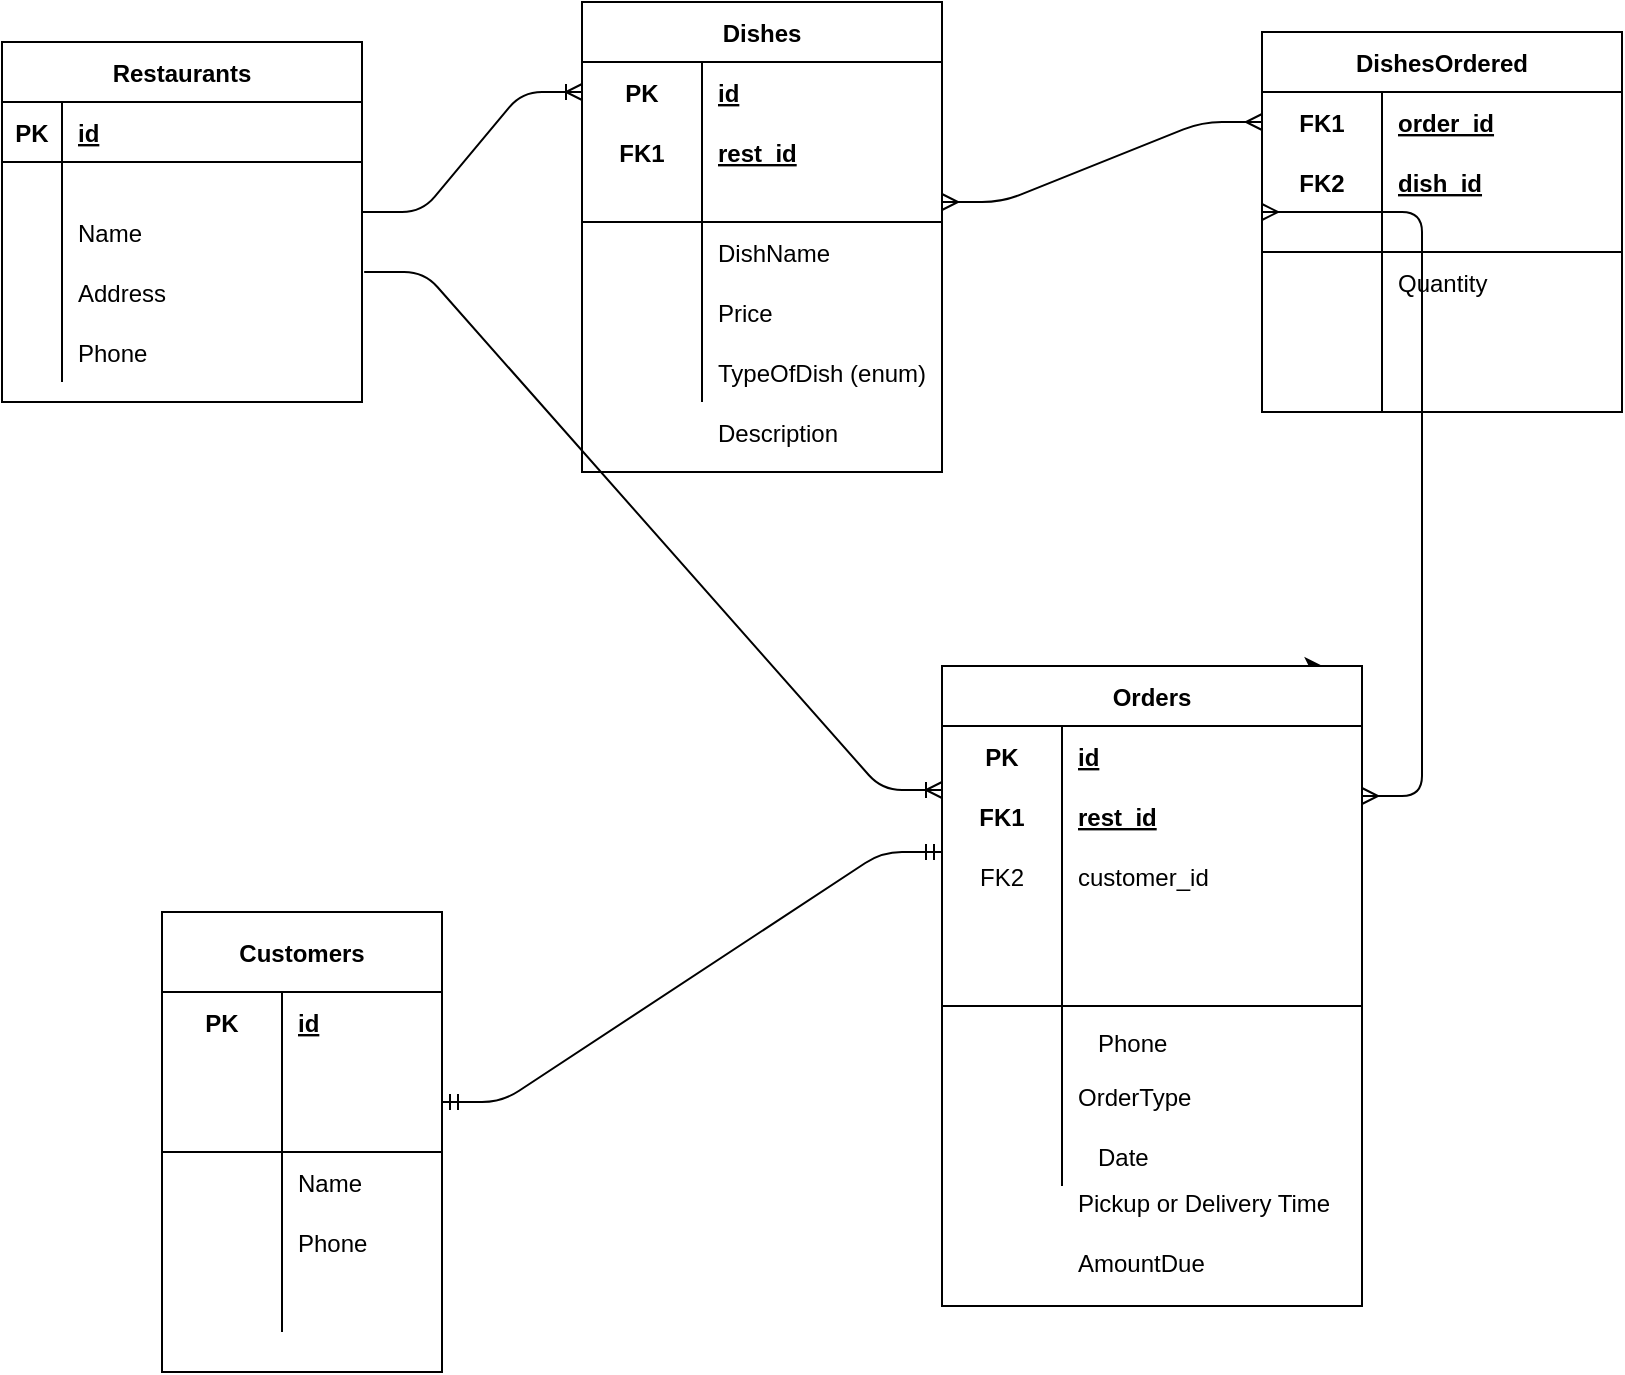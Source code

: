 <mxfile version="13.5.1" type="device"><diagram id="R2lEEEUBdFMjLlhIrx00" name="Page-1"><mxGraphModel dx="1086" dy="806" grid="1" gridSize="10" guides="1" tooltips="1" connect="1" arrows="1" fold="1" page="1" pageScale="1" pageWidth="850" pageHeight="1100" math="0" shadow="0" extFonts="Permanent Marker^https://fonts.googleapis.com/css?family=Permanent+Marker"><root><mxCell id="0"/><mxCell id="1" parent="0"/><mxCell id="XiDTjLWEghHG4sm2ZZWU-35" value="" style="edgeStyle=entityRelationEdgeStyle;fontSize=12;html=1;endArrow=ERoneToMany;entryX=0;entryY=0.5;entryDx=0;entryDy=0;" parent="1" target="XiDTjLWEghHG4sm2ZZWU-17" edge="1"><mxGeometry width="100" height="100" relative="1" as="geometry"><mxPoint x="200" y="150" as="sourcePoint"/><mxPoint x="290" y="60" as="targetPoint"/></mxGeometry></mxCell><mxCell id="XiDTjLWEghHG4sm2ZZWU-55" value="DishesOrdered" style="shape=table;startSize=30;container=1;collapsible=1;childLayout=tableLayout;fixedRows=1;rowLines=0;fontStyle=1;align=center;resizeLast=1;" parent="1" vertex="1"><mxGeometry x="650" y="60" width="180" height="190" as="geometry"/></mxCell><mxCell id="XiDTjLWEghHG4sm2ZZWU-56" value="" style="shape=partialRectangle;collapsible=0;dropTarget=0;pointerEvents=0;fillColor=none;top=0;left=0;bottom=0;right=0;points=[[0,0.5],[1,0.5]];portConstraint=eastwest;" parent="XiDTjLWEghHG4sm2ZZWU-55" vertex="1"><mxGeometry y="30" width="180" height="30" as="geometry"/></mxCell><mxCell id="XiDTjLWEghHG4sm2ZZWU-57" value="FK1" style="shape=partialRectangle;connectable=0;fillColor=none;top=0;left=0;bottom=0;right=0;fontStyle=1;overflow=hidden;" parent="XiDTjLWEghHG4sm2ZZWU-56" vertex="1"><mxGeometry width="60" height="30" as="geometry"/></mxCell><mxCell id="XiDTjLWEghHG4sm2ZZWU-58" value="order_id" style="shape=partialRectangle;connectable=0;fillColor=none;top=0;left=0;bottom=0;right=0;align=left;spacingLeft=6;fontStyle=5;overflow=hidden;" parent="XiDTjLWEghHG4sm2ZZWU-56" vertex="1"><mxGeometry x="60" width="120" height="30" as="geometry"/></mxCell><mxCell id="XiDTjLWEghHG4sm2ZZWU-59" value="" style="shape=partialRectangle;collapsible=0;dropTarget=0;pointerEvents=0;fillColor=none;top=0;left=0;bottom=0;right=0;points=[[0,0.5],[1,0.5]];portConstraint=eastwest;" parent="XiDTjLWEghHG4sm2ZZWU-55" vertex="1"><mxGeometry y="60" width="180" height="30" as="geometry"/></mxCell><mxCell id="XiDTjLWEghHG4sm2ZZWU-60" value="FK2" style="shape=partialRectangle;connectable=0;fillColor=none;top=0;left=0;bottom=0;right=0;fontStyle=1;overflow=hidden;" parent="XiDTjLWEghHG4sm2ZZWU-59" vertex="1"><mxGeometry width="60" height="30" as="geometry"/></mxCell><mxCell id="XiDTjLWEghHG4sm2ZZWU-61" value="dish_id" style="shape=partialRectangle;connectable=0;fillColor=none;top=0;left=0;bottom=0;right=0;align=left;spacingLeft=6;fontStyle=5;overflow=hidden;" parent="XiDTjLWEghHG4sm2ZZWU-59" vertex="1"><mxGeometry x="60" width="120" height="30" as="geometry"/></mxCell><mxCell id="XiDTjLWEghHG4sm2ZZWU-62" value="" style="shape=partialRectangle;collapsible=0;dropTarget=0;pointerEvents=0;fillColor=none;top=0;left=0;bottom=1;right=0;points=[[0,0.5],[1,0.5]];portConstraint=eastwest;" parent="XiDTjLWEghHG4sm2ZZWU-55" vertex="1"><mxGeometry y="90" width="180" height="20" as="geometry"/></mxCell><mxCell id="XiDTjLWEghHG4sm2ZZWU-63" value="" style="shape=partialRectangle;connectable=0;fillColor=none;top=0;left=0;bottom=0;right=0;fontStyle=1;overflow=hidden;" parent="XiDTjLWEghHG4sm2ZZWU-62" vertex="1"><mxGeometry width="60" height="20" as="geometry"/></mxCell><mxCell id="XiDTjLWEghHG4sm2ZZWU-64" value="" style="shape=partialRectangle;connectable=0;fillColor=none;top=0;left=0;bottom=0;right=0;align=left;spacingLeft=6;fontStyle=5;overflow=hidden;" parent="XiDTjLWEghHG4sm2ZZWU-62" vertex="1"><mxGeometry x="60" width="120" height="20" as="geometry"/></mxCell><mxCell id="XiDTjLWEghHG4sm2ZZWU-65" value="" style="shape=partialRectangle;collapsible=0;dropTarget=0;pointerEvents=0;fillColor=none;top=0;left=0;bottom=0;right=0;points=[[0,0.5],[1,0.5]];portConstraint=eastwest;" parent="XiDTjLWEghHG4sm2ZZWU-55" vertex="1"><mxGeometry y="110" width="180" height="30" as="geometry"/></mxCell><mxCell id="XiDTjLWEghHG4sm2ZZWU-66" value="" style="shape=partialRectangle;connectable=0;fillColor=none;top=0;left=0;bottom=0;right=0;editable=1;overflow=hidden;" parent="XiDTjLWEghHG4sm2ZZWU-65" vertex="1"><mxGeometry width="60" height="30" as="geometry"/></mxCell><mxCell id="XiDTjLWEghHG4sm2ZZWU-67" value="Quantity" style="shape=partialRectangle;connectable=0;fillColor=none;top=0;left=0;bottom=0;right=0;align=left;spacingLeft=6;overflow=hidden;" parent="XiDTjLWEghHG4sm2ZZWU-65" vertex="1"><mxGeometry x="60" width="120" height="30" as="geometry"/></mxCell><mxCell id="XiDTjLWEghHG4sm2ZZWU-68" value="" style="shape=partialRectangle;collapsible=0;dropTarget=0;pointerEvents=0;fillColor=none;top=0;left=0;bottom=0;right=0;points=[[0,0.5],[1,0.5]];portConstraint=eastwest;" parent="XiDTjLWEghHG4sm2ZZWU-55" vertex="1"><mxGeometry y="140" width="180" height="30" as="geometry"/></mxCell><mxCell id="XiDTjLWEghHG4sm2ZZWU-69" value="" style="shape=partialRectangle;connectable=0;fillColor=none;top=0;left=0;bottom=0;right=0;editable=1;overflow=hidden;" parent="XiDTjLWEghHG4sm2ZZWU-68" vertex="1"><mxGeometry width="60" height="30" as="geometry"/></mxCell><mxCell id="XiDTjLWEghHG4sm2ZZWU-70" value="" style="shape=partialRectangle;connectable=0;fillColor=none;top=0;left=0;bottom=0;right=0;align=left;spacingLeft=6;overflow=hidden;" parent="XiDTjLWEghHG4sm2ZZWU-68" vertex="1"><mxGeometry x="60" width="120" height="30" as="geometry"/></mxCell><mxCell id="XiDTjLWEghHG4sm2ZZWU-71" value="" style="shape=partialRectangle;collapsible=0;dropTarget=0;pointerEvents=0;fillColor=none;top=0;left=0;bottom=0;right=0;points=[[0,0.5],[1,0.5]];portConstraint=eastwest;" parent="XiDTjLWEghHG4sm2ZZWU-55" vertex="1"><mxGeometry y="170" width="180" height="20" as="geometry"/></mxCell><mxCell id="XiDTjLWEghHG4sm2ZZWU-72" value="" style="shape=partialRectangle;connectable=0;fillColor=none;top=0;left=0;bottom=0;right=0;editable=1;overflow=hidden;" parent="XiDTjLWEghHG4sm2ZZWU-71" vertex="1"><mxGeometry width="60" height="20" as="geometry"/></mxCell><mxCell id="XiDTjLWEghHG4sm2ZZWU-73" value="" style="shape=partialRectangle;connectable=0;fillColor=none;top=0;left=0;bottom=0;right=0;align=left;spacingLeft=6;overflow=hidden;" parent="XiDTjLWEghHG4sm2ZZWU-71" vertex="1"><mxGeometry x="60" width="120" height="20" as="geometry"/></mxCell><mxCell id="XiDTjLWEghHG4sm2ZZWU-74" value="" style="edgeStyle=entityRelationEdgeStyle;fontSize=12;html=1;endArrow=ERmany;startArrow=ERmany;entryX=0;entryY=0.5;entryDx=0;entryDy=0;exitX=1;exitY=0.5;exitDx=0;exitDy=0;" parent="1" source="XiDTjLWEghHG4sm2ZZWU-23" target="XiDTjLWEghHG4sm2ZZWU-56" edge="1"><mxGeometry width="100" height="100" relative="1" as="geometry"><mxPoint x="480" y="175" as="sourcePoint"/><mxPoint x="580" y="75" as="targetPoint"/></mxGeometry></mxCell><mxCell id="g_AzupTpKO5v2qW7AOqK-40" value="Restaurants" style="shape=table;startSize=30;container=1;collapsible=1;childLayout=tableLayout;fixedRows=1;rowLines=0;fontStyle=1;align=center;resizeLast=1;" parent="1" vertex="1"><mxGeometry x="20" y="65" width="180" height="180" as="geometry"/></mxCell><mxCell id="g_AzupTpKO5v2qW7AOqK-41" value="" style="shape=partialRectangle;collapsible=0;dropTarget=0;pointerEvents=0;fillColor=none;top=0;left=0;bottom=1;right=0;points=[[0,0.5],[1,0.5]];portConstraint=eastwest;" parent="g_AzupTpKO5v2qW7AOqK-40" vertex="1"><mxGeometry y="30" width="180" height="30" as="geometry"/></mxCell><mxCell id="g_AzupTpKO5v2qW7AOqK-42" value="PK" style="shape=partialRectangle;connectable=0;fillColor=none;top=0;left=0;bottom=0;right=0;fontStyle=1;overflow=hidden;" parent="g_AzupTpKO5v2qW7AOqK-41" vertex="1"><mxGeometry width="30" height="30" as="geometry"/></mxCell><mxCell id="g_AzupTpKO5v2qW7AOqK-43" value="id" style="shape=partialRectangle;connectable=0;fillColor=none;top=0;left=0;bottom=0;right=0;align=left;spacingLeft=6;fontStyle=5;overflow=hidden;" parent="g_AzupTpKO5v2qW7AOqK-41" vertex="1"><mxGeometry x="30" width="150" height="30" as="geometry"/></mxCell><mxCell id="g_AzupTpKO5v2qW7AOqK-44" value="" style="shape=partialRectangle;collapsible=0;dropTarget=0;pointerEvents=0;fillColor=none;top=0;left=0;bottom=0;right=0;points=[[0,0.5],[1,0.5]];portConstraint=eastwest;" parent="g_AzupTpKO5v2qW7AOqK-40" vertex="1"><mxGeometry y="60" width="180" height="20" as="geometry"/></mxCell><mxCell id="g_AzupTpKO5v2qW7AOqK-45" value="" style="shape=partialRectangle;connectable=0;fillColor=none;top=0;left=0;bottom=0;right=0;editable=1;overflow=hidden;" parent="g_AzupTpKO5v2qW7AOqK-44" vertex="1"><mxGeometry width="30" height="20" as="geometry"/></mxCell><mxCell id="g_AzupTpKO5v2qW7AOqK-46" value="" style="shape=partialRectangle;connectable=0;fillColor=none;top=0;left=0;bottom=0;right=0;align=left;spacingLeft=6;overflow=hidden;" parent="g_AzupTpKO5v2qW7AOqK-44" vertex="1"><mxGeometry x="30" width="150" height="20" as="geometry"/></mxCell><mxCell id="g_AzupTpKO5v2qW7AOqK-47" value="" style="shape=partialRectangle;collapsible=0;dropTarget=0;pointerEvents=0;fillColor=none;top=0;left=0;bottom=0;right=0;points=[[0,0.5],[1,0.5]];portConstraint=eastwest;" parent="g_AzupTpKO5v2qW7AOqK-40" vertex="1"><mxGeometry y="80" width="180" height="30" as="geometry"/></mxCell><mxCell id="g_AzupTpKO5v2qW7AOqK-48" value="" style="shape=partialRectangle;connectable=0;fillColor=none;top=0;left=0;bottom=0;right=0;editable=1;overflow=hidden;" parent="g_AzupTpKO5v2qW7AOqK-47" vertex="1"><mxGeometry width="30" height="30" as="geometry"/></mxCell><mxCell id="g_AzupTpKO5v2qW7AOqK-49" value="Name" style="shape=partialRectangle;connectable=0;fillColor=none;top=0;left=0;bottom=0;right=0;align=left;spacingLeft=6;overflow=hidden;" parent="g_AzupTpKO5v2qW7AOqK-47" vertex="1"><mxGeometry x="30" width="150" height="30" as="geometry"/></mxCell><mxCell id="g_AzupTpKO5v2qW7AOqK-50" value="" style="shape=partialRectangle;collapsible=0;dropTarget=0;pointerEvents=0;fillColor=none;top=0;left=0;bottom=0;right=0;points=[[0,0.5],[1,0.5]];portConstraint=eastwest;" parent="g_AzupTpKO5v2qW7AOqK-40" vertex="1"><mxGeometry y="110" width="180" height="30" as="geometry"/></mxCell><mxCell id="g_AzupTpKO5v2qW7AOqK-51" value="" style="shape=partialRectangle;connectable=0;fillColor=none;top=0;left=0;bottom=0;right=0;editable=1;overflow=hidden;" parent="g_AzupTpKO5v2qW7AOqK-50" vertex="1"><mxGeometry width="30" height="30" as="geometry"/></mxCell><mxCell id="g_AzupTpKO5v2qW7AOqK-52" value="Address" style="shape=partialRectangle;connectable=0;fillColor=none;top=0;left=0;bottom=0;right=0;align=left;spacingLeft=6;overflow=hidden;" parent="g_AzupTpKO5v2qW7AOqK-50" vertex="1"><mxGeometry x="30" width="150" height="30" as="geometry"/></mxCell><mxCell id="oHpTRgaogN3cYO9ELbpn-1" value="" style="shape=partialRectangle;collapsible=0;dropTarget=0;pointerEvents=0;fillColor=none;top=0;left=0;bottom=0;right=0;points=[[0,0.5],[1,0.5]];portConstraint=eastwest;" parent="g_AzupTpKO5v2qW7AOqK-40" vertex="1"><mxGeometry y="140" width="180" height="30" as="geometry"/></mxCell><mxCell id="oHpTRgaogN3cYO9ELbpn-2" value="" style="shape=partialRectangle;connectable=0;fillColor=none;top=0;left=0;bottom=0;right=0;editable=1;overflow=hidden;" parent="oHpTRgaogN3cYO9ELbpn-1" vertex="1"><mxGeometry width="30" height="30" as="geometry"/></mxCell><mxCell id="oHpTRgaogN3cYO9ELbpn-3" value="Phone" style="shape=partialRectangle;connectable=0;fillColor=none;top=0;left=0;bottom=0;right=0;align=left;spacingLeft=6;overflow=hidden;" parent="oHpTRgaogN3cYO9ELbpn-1" vertex="1"><mxGeometry x="30" width="150" height="30" as="geometry"/></mxCell><mxCell id="d7uBSlIGRPRb4aNxTW4C-24" value="Phone" style="shape=partialRectangle;connectable=0;fillColor=none;top=0;left=0;bottom=0;right=0;align=left;spacingLeft=6;overflow=hidden;" parent="1" vertex="1"><mxGeometry x="560" y="550" width="153" height="30" as="geometry"/></mxCell><mxCell id="KauIt-XbHoLI1RND3aci-2" style="edgeStyle=orthogonalEdgeStyle;rounded=0;orthogonalLoop=1;jettySize=auto;html=1;exitX=0.75;exitY=0;exitDx=0;exitDy=0;entryX=0.906;entryY=-0.003;entryDx=0;entryDy=0;entryPerimeter=0;" parent="1" source="XiDTjLWEghHG4sm2ZZWU-97" target="XiDTjLWEghHG4sm2ZZWU-97" edge="1"><mxGeometry relative="1" as="geometry"/></mxCell><mxCell id="KauIt-XbHoLI1RND3aci-4" value="" style="edgeStyle=entityRelationEdgeStyle;fontSize=12;html=1;endArrow=ERmany;startArrow=ERmany;entryX=0;entryY=0;entryDx=0;entryDy=0;entryPerimeter=0;" parent="1" target="XiDTjLWEghHG4sm2ZZWU-62" edge="1"><mxGeometry width="100" height="100" relative="1" as="geometry"><mxPoint x="700" y="442" as="sourcePoint"/><mxPoint x="763" y="250" as="targetPoint"/></mxGeometry></mxCell><mxCell id="XiDTjLWEghHG4sm2ZZWU-16" value="Dishes" style="shape=table;startSize=30;container=1;collapsible=1;childLayout=tableLayout;fixedRows=1;rowLines=0;fontStyle=1;align=center;resizeLast=1;" parent="1" vertex="1"><mxGeometry x="310" y="45" width="180" height="235" as="geometry"/></mxCell><mxCell id="XiDTjLWEghHG4sm2ZZWU-17" value="" style="shape=partialRectangle;collapsible=0;dropTarget=0;pointerEvents=0;fillColor=none;top=0;left=0;bottom=0;right=0;points=[[0,0.5],[1,0.5]];portConstraint=eastwest;" parent="XiDTjLWEghHG4sm2ZZWU-16" vertex="1"><mxGeometry y="30" width="180" height="30" as="geometry"/></mxCell><mxCell id="XiDTjLWEghHG4sm2ZZWU-18" value="PK" style="shape=partialRectangle;connectable=0;fillColor=none;top=0;left=0;bottom=0;right=0;fontStyle=1;overflow=hidden;" parent="XiDTjLWEghHG4sm2ZZWU-17" vertex="1"><mxGeometry width="60" height="30" as="geometry"/></mxCell><mxCell id="XiDTjLWEghHG4sm2ZZWU-19" value="id" style="shape=partialRectangle;connectable=0;fillColor=none;top=0;left=0;bottom=0;right=0;align=left;spacingLeft=6;fontStyle=5;overflow=hidden;" parent="XiDTjLWEghHG4sm2ZZWU-17" vertex="1"><mxGeometry x="60" width="120" height="30" as="geometry"/></mxCell><mxCell id="XiDTjLWEghHG4sm2ZZWU-20" value="" style="shape=partialRectangle;collapsible=0;dropTarget=0;pointerEvents=0;fillColor=none;top=0;left=0;bottom=0;right=0;points=[[0,0.5],[1,0.5]];portConstraint=eastwest;" parent="XiDTjLWEghHG4sm2ZZWU-16" vertex="1"><mxGeometry y="60" width="180" height="30" as="geometry"/></mxCell><mxCell id="XiDTjLWEghHG4sm2ZZWU-21" value="FK1" style="shape=partialRectangle;connectable=0;fillColor=none;top=0;left=0;bottom=0;right=0;fontStyle=1;overflow=hidden;" parent="XiDTjLWEghHG4sm2ZZWU-20" vertex="1"><mxGeometry width="60" height="30" as="geometry"/></mxCell><mxCell id="XiDTjLWEghHG4sm2ZZWU-22" value="rest_id" style="shape=partialRectangle;connectable=0;fillColor=none;top=0;left=0;bottom=0;right=0;align=left;spacingLeft=6;fontStyle=5;overflow=hidden;" parent="XiDTjLWEghHG4sm2ZZWU-20" vertex="1"><mxGeometry x="60" width="120" height="30" as="geometry"/></mxCell><mxCell id="XiDTjLWEghHG4sm2ZZWU-23" value="" style="shape=partialRectangle;collapsible=0;dropTarget=0;pointerEvents=0;fillColor=none;top=0;left=0;bottom=1;right=0;points=[[0,0.5],[1,0.5]];portConstraint=eastwest;" parent="XiDTjLWEghHG4sm2ZZWU-16" vertex="1"><mxGeometry y="90" width="180" height="20" as="geometry"/></mxCell><mxCell id="XiDTjLWEghHG4sm2ZZWU-24" value="" style="shape=partialRectangle;connectable=0;fillColor=none;top=0;left=0;bottom=0;right=0;fontStyle=1;overflow=hidden;" parent="XiDTjLWEghHG4sm2ZZWU-23" vertex="1"><mxGeometry width="60" height="20" as="geometry"/></mxCell><mxCell id="XiDTjLWEghHG4sm2ZZWU-25" value="" style="shape=partialRectangle;connectable=0;fillColor=none;top=0;left=0;bottom=0;right=0;align=left;spacingLeft=6;fontStyle=5;overflow=hidden;" parent="XiDTjLWEghHG4sm2ZZWU-23" vertex="1"><mxGeometry x="60" width="120" height="20" as="geometry"/></mxCell><mxCell id="XiDTjLWEghHG4sm2ZZWU-26" value="" style="shape=partialRectangle;collapsible=0;dropTarget=0;pointerEvents=0;fillColor=none;top=0;left=0;bottom=0;right=0;points=[[0,0.5],[1,0.5]];portConstraint=eastwest;" parent="XiDTjLWEghHG4sm2ZZWU-16" vertex="1"><mxGeometry y="110" width="180" height="30" as="geometry"/></mxCell><mxCell id="XiDTjLWEghHG4sm2ZZWU-27" value="" style="shape=partialRectangle;connectable=0;fillColor=none;top=0;left=0;bottom=0;right=0;editable=1;overflow=hidden;" parent="XiDTjLWEghHG4sm2ZZWU-26" vertex="1"><mxGeometry width="60" height="30" as="geometry"/></mxCell><mxCell id="XiDTjLWEghHG4sm2ZZWU-28" value="DishName" style="shape=partialRectangle;connectable=0;fillColor=none;top=0;left=0;bottom=0;right=0;align=left;spacingLeft=6;overflow=hidden;" parent="XiDTjLWEghHG4sm2ZZWU-26" vertex="1"><mxGeometry x="60" width="120" height="30" as="geometry"/></mxCell><mxCell id="XiDTjLWEghHG4sm2ZZWU-29" value="" style="shape=partialRectangle;collapsible=0;dropTarget=0;pointerEvents=0;fillColor=none;top=0;left=0;bottom=0;right=0;points=[[0,0.5],[1,0.5]];portConstraint=eastwest;" parent="XiDTjLWEghHG4sm2ZZWU-16" vertex="1"><mxGeometry y="140" width="180" height="30" as="geometry"/></mxCell><mxCell id="XiDTjLWEghHG4sm2ZZWU-30" value="" style="shape=partialRectangle;connectable=0;fillColor=none;top=0;left=0;bottom=0;right=0;editable=1;overflow=hidden;" parent="XiDTjLWEghHG4sm2ZZWU-29" vertex="1"><mxGeometry width="60" height="30" as="geometry"/></mxCell><mxCell id="XiDTjLWEghHG4sm2ZZWU-31" value="Price" style="shape=partialRectangle;connectable=0;fillColor=none;top=0;left=0;bottom=0;right=0;align=left;spacingLeft=6;overflow=hidden;" parent="XiDTjLWEghHG4sm2ZZWU-29" vertex="1"><mxGeometry x="60" width="120" height="30" as="geometry"/></mxCell><mxCell id="XiDTjLWEghHG4sm2ZZWU-32" value="" style="shape=partialRectangle;collapsible=0;dropTarget=0;pointerEvents=0;fillColor=none;top=0;left=0;bottom=0;right=0;points=[[0,0.5],[1,0.5]];portConstraint=eastwest;" parent="XiDTjLWEghHG4sm2ZZWU-16" vertex="1"><mxGeometry y="170" width="180" height="30" as="geometry"/></mxCell><mxCell id="XiDTjLWEghHG4sm2ZZWU-33" value="" style="shape=partialRectangle;connectable=0;fillColor=none;top=0;left=0;bottom=0;right=0;editable=1;overflow=hidden;" parent="XiDTjLWEghHG4sm2ZZWU-32" vertex="1"><mxGeometry width="60" height="30" as="geometry"/></mxCell><mxCell id="XiDTjLWEghHG4sm2ZZWU-34" value="TypeOfDish (enum)" style="shape=partialRectangle;connectable=0;fillColor=none;top=0;left=0;bottom=0;right=0;align=left;spacingLeft=6;overflow=hidden;" parent="XiDTjLWEghHG4sm2ZZWU-32" vertex="1"><mxGeometry x="60" width="120" height="30" as="geometry"/></mxCell><mxCell id="XiDTjLWEghHG4sm2ZZWU-97" value="Orders" style="shape=table;startSize=30;container=1;collapsible=1;childLayout=tableLayout;fixedRows=1;rowLines=0;fontStyle=1;align=center;resizeLast=1;" parent="1" vertex="1"><mxGeometry x="490" y="377" width="210" height="320" as="geometry"/></mxCell><mxCell id="XiDTjLWEghHG4sm2ZZWU-98" value="" style="shape=partialRectangle;collapsible=0;dropTarget=0;pointerEvents=0;fillColor=none;top=0;left=0;bottom=0;right=0;points=[[0,0.5],[1,0.5]];portConstraint=eastwest;" parent="XiDTjLWEghHG4sm2ZZWU-97" vertex="1"><mxGeometry y="30" width="210" height="30" as="geometry"/></mxCell><mxCell id="XiDTjLWEghHG4sm2ZZWU-99" value="PK" style="shape=partialRectangle;connectable=0;fillColor=none;top=0;left=0;bottom=0;right=0;fontStyle=1;overflow=hidden;" parent="XiDTjLWEghHG4sm2ZZWU-98" vertex="1"><mxGeometry width="60" height="30" as="geometry"/></mxCell><mxCell id="XiDTjLWEghHG4sm2ZZWU-100" value="id" style="shape=partialRectangle;connectable=0;fillColor=none;top=0;left=0;bottom=0;right=0;align=left;spacingLeft=6;fontStyle=5;overflow=hidden;" parent="XiDTjLWEghHG4sm2ZZWU-98" vertex="1"><mxGeometry x="60" width="150" height="30" as="geometry"/></mxCell><mxCell id="XiDTjLWEghHG4sm2ZZWU-101" value="" style="shape=partialRectangle;collapsible=0;dropTarget=0;pointerEvents=0;fillColor=none;top=0;left=0;bottom=0;right=0;points=[[0,0.5],[1,0.5]];portConstraint=eastwest;" parent="XiDTjLWEghHG4sm2ZZWU-97" vertex="1"><mxGeometry y="60" width="210" height="30" as="geometry"/></mxCell><mxCell id="XiDTjLWEghHG4sm2ZZWU-102" value="FK1" style="shape=partialRectangle;connectable=0;fillColor=none;top=0;left=0;bottom=0;right=0;fontStyle=1;overflow=hidden;" parent="XiDTjLWEghHG4sm2ZZWU-101" vertex="1"><mxGeometry width="60" height="30" as="geometry"/></mxCell><mxCell id="XiDTjLWEghHG4sm2ZZWU-103" value="rest_id" style="shape=partialRectangle;connectable=0;fillColor=none;top=0;left=0;bottom=0;right=0;align=left;spacingLeft=6;fontStyle=5;overflow=hidden;" parent="XiDTjLWEghHG4sm2ZZWU-101" vertex="1"><mxGeometry x="60" width="150" height="30" as="geometry"/></mxCell><mxCell id="5_RpYDx50QSoWoutkTPa-13" value="" style="shape=partialRectangle;collapsible=0;dropTarget=0;pointerEvents=0;fillColor=none;top=0;left=0;bottom=0;right=0;points=[[0,0.5],[1,0.5]];portConstraint=eastwest;" parent="XiDTjLWEghHG4sm2ZZWU-97" vertex="1"><mxGeometry y="90" width="210" height="30" as="geometry"/></mxCell><mxCell id="5_RpYDx50QSoWoutkTPa-14" value="FK2" style="shape=partialRectangle;connectable=0;fillColor=none;top=0;left=0;bottom=0;right=0;fontStyle=0;overflow=hidden;" parent="5_RpYDx50QSoWoutkTPa-13" vertex="1"><mxGeometry width="60" height="30" as="geometry"/></mxCell><mxCell id="5_RpYDx50QSoWoutkTPa-15" value="customer_id" style="shape=partialRectangle;connectable=0;fillColor=none;top=0;left=0;bottom=0;right=0;align=left;spacingLeft=6;fontStyle=0;overflow=hidden;" parent="5_RpYDx50QSoWoutkTPa-13" vertex="1"><mxGeometry x="60" width="150" height="30" as="geometry"/></mxCell><mxCell id="KauIt-XbHoLI1RND3aci-11" value="" style="shape=partialRectangle;collapsible=0;dropTarget=0;pointerEvents=0;fillColor=none;top=0;left=0;bottom=0;right=0;points=[[0,0.5],[1,0.5]];portConstraint=eastwest;" parent="XiDTjLWEghHG4sm2ZZWU-97" vertex="1"><mxGeometry y="120" width="210" height="30" as="geometry"/></mxCell><mxCell id="KauIt-XbHoLI1RND3aci-12" value="" style="shape=partialRectangle;connectable=0;fillColor=none;top=0;left=0;bottom=0;right=0;fontStyle=0;overflow=hidden;" parent="KauIt-XbHoLI1RND3aci-11" vertex="1"><mxGeometry width="60" height="30" as="geometry"/></mxCell><mxCell id="KauIt-XbHoLI1RND3aci-13" value="" style="shape=partialRectangle;connectable=0;fillColor=none;top=0;left=0;bottom=0;right=0;align=left;spacingLeft=6;fontStyle=0;overflow=hidden;" parent="KauIt-XbHoLI1RND3aci-11" vertex="1"><mxGeometry x="60" width="150" height="30" as="geometry"/></mxCell><mxCell id="XiDTjLWEghHG4sm2ZZWU-104" value="" style="shape=partialRectangle;collapsible=0;dropTarget=0;pointerEvents=0;fillColor=none;top=0;left=0;bottom=1;right=0;points=[[0,0.5],[1,0.5]];portConstraint=eastwest;" parent="XiDTjLWEghHG4sm2ZZWU-97" vertex="1"><mxGeometry y="150" width="210" height="20" as="geometry"/></mxCell><mxCell id="XiDTjLWEghHG4sm2ZZWU-105" value="" style="shape=partialRectangle;connectable=0;fillColor=none;top=0;left=0;bottom=0;right=0;fontStyle=1;overflow=hidden;" parent="XiDTjLWEghHG4sm2ZZWU-104" vertex="1"><mxGeometry width="60" height="20" as="geometry"/></mxCell><mxCell id="XiDTjLWEghHG4sm2ZZWU-106" value="" style="shape=partialRectangle;connectable=0;fillColor=none;top=0;left=0;bottom=0;right=0;align=left;spacingLeft=6;fontStyle=5;overflow=hidden;" parent="XiDTjLWEghHG4sm2ZZWU-104" vertex="1"><mxGeometry x="60" width="150" height="20" as="geometry"/></mxCell><mxCell id="XiDTjLWEghHG4sm2ZZWU-107" value="" style="shape=partialRectangle;collapsible=0;dropTarget=0;pointerEvents=0;fillColor=none;top=0;left=0;bottom=0;right=0;points=[[0,0.5],[1,0.5]];portConstraint=eastwest;" parent="XiDTjLWEghHG4sm2ZZWU-97" vertex="1"><mxGeometry y="170" width="210" height="30" as="geometry"/></mxCell><mxCell id="XiDTjLWEghHG4sm2ZZWU-108" value="" style="shape=partialRectangle;connectable=0;fillColor=none;top=0;left=0;bottom=0;right=0;editable=1;overflow=hidden;" parent="XiDTjLWEghHG4sm2ZZWU-107" vertex="1"><mxGeometry width="60" height="30" as="geometry"/></mxCell><mxCell id="XiDTjLWEghHG4sm2ZZWU-109" value="" style="shape=partialRectangle;connectable=0;fillColor=none;top=0;left=0;bottom=0;right=0;align=left;spacingLeft=6;overflow=hidden;" parent="XiDTjLWEghHG4sm2ZZWU-107" vertex="1"><mxGeometry x="60" width="150" height="30" as="geometry"/></mxCell><mxCell id="XiDTjLWEghHG4sm2ZZWU-110" value="" style="shape=partialRectangle;collapsible=0;dropTarget=0;pointerEvents=0;fillColor=none;top=0;left=0;bottom=0;right=0;points=[[0,0.5],[1,0.5]];portConstraint=eastwest;" parent="XiDTjLWEghHG4sm2ZZWU-97" vertex="1"><mxGeometry y="200" width="210" height="30" as="geometry"/></mxCell><mxCell id="XiDTjLWEghHG4sm2ZZWU-111" value="" style="shape=partialRectangle;connectable=0;fillColor=none;top=0;left=0;bottom=0;right=0;editable=1;overflow=hidden;" parent="XiDTjLWEghHG4sm2ZZWU-110" vertex="1"><mxGeometry width="60" height="30" as="geometry"/></mxCell><mxCell id="XiDTjLWEghHG4sm2ZZWU-112" value="OrderType" style="shape=partialRectangle;connectable=0;fillColor=none;top=0;left=0;bottom=0;right=0;align=left;spacingLeft=6;overflow=hidden;" parent="XiDTjLWEghHG4sm2ZZWU-110" vertex="1"><mxGeometry x="60" width="150" height="30" as="geometry"/></mxCell><mxCell id="XiDTjLWEghHG4sm2ZZWU-113" value="" style="shape=partialRectangle;collapsible=0;dropTarget=0;pointerEvents=0;fillColor=none;top=0;left=0;bottom=0;right=0;points=[[0,0.5],[1,0.5]];portConstraint=eastwest;" parent="XiDTjLWEghHG4sm2ZZWU-97" vertex="1"><mxGeometry y="230" width="210" height="30" as="geometry"/></mxCell><mxCell id="XiDTjLWEghHG4sm2ZZWU-114" value="" style="shape=partialRectangle;connectable=0;fillColor=none;top=0;left=0;bottom=0;right=0;editable=1;overflow=hidden;" parent="XiDTjLWEghHG4sm2ZZWU-113" vertex="1"><mxGeometry width="60" height="30" as="geometry"/></mxCell><mxCell id="XiDTjLWEghHG4sm2ZZWU-115" value="   Date" style="shape=partialRectangle;connectable=0;fillColor=none;top=0;left=0;bottom=0;right=0;align=left;spacingLeft=6;overflow=hidden;" parent="XiDTjLWEghHG4sm2ZZWU-113" vertex="1"><mxGeometry x="60" width="150" height="30" as="geometry"/></mxCell><mxCell id="KauIt-XbHoLI1RND3aci-17" value="AmountDue" style="shape=partialRectangle;connectable=0;fillColor=none;top=0;left=0;bottom=0;right=0;align=left;spacingLeft=6;overflow=hidden;" parent="1" vertex="1"><mxGeometry x="550" y="660" width="150" height="30" as="geometry"/></mxCell><mxCell id="d7uBSlIGRPRb4aNxTW4C-44" value="Customers" style="shape=table;startSize=40;container=1;collapsible=1;childLayout=tableLayout;fixedRows=1;rowLines=0;fontStyle=1;align=center;resizeLast=1;" parent="1" vertex="1"><mxGeometry x="100" y="500" width="140" height="230" as="geometry"/></mxCell><mxCell id="d7uBSlIGRPRb4aNxTW4C-45" value="" style="shape=partialRectangle;collapsible=0;dropTarget=0;pointerEvents=0;fillColor=none;top=0;left=0;bottom=0;right=0;points=[[0,0.5],[1,0.5]];portConstraint=eastwest;" parent="d7uBSlIGRPRb4aNxTW4C-44" vertex="1"><mxGeometry y="40" width="140" height="30" as="geometry"/></mxCell><mxCell id="d7uBSlIGRPRb4aNxTW4C-46" value="PK" style="shape=partialRectangle;connectable=0;fillColor=none;top=0;left=0;bottom=0;right=0;fontStyle=1;overflow=hidden;" parent="d7uBSlIGRPRb4aNxTW4C-45" vertex="1"><mxGeometry width="60" height="30" as="geometry"/></mxCell><mxCell id="d7uBSlIGRPRb4aNxTW4C-47" value="id" style="shape=partialRectangle;connectable=0;fillColor=none;top=0;left=0;bottom=0;right=0;align=left;spacingLeft=6;fontStyle=5;overflow=hidden;" parent="d7uBSlIGRPRb4aNxTW4C-45" vertex="1"><mxGeometry x="60" width="80" height="30" as="geometry"/></mxCell><mxCell id="d7uBSlIGRPRb4aNxTW4C-48" value="" style="shape=partialRectangle;collapsible=0;dropTarget=0;pointerEvents=0;fillColor=none;top=0;left=0;bottom=0;right=0;points=[[0,0.5],[1,0.5]];portConstraint=eastwest;" parent="d7uBSlIGRPRb4aNxTW4C-44" vertex="1"><mxGeometry y="70" width="140" height="30" as="geometry"/></mxCell><mxCell id="d7uBSlIGRPRb4aNxTW4C-49" value="" style="shape=partialRectangle;connectable=0;fillColor=none;top=0;left=0;bottom=0;right=0;fontStyle=1;overflow=hidden;" parent="d7uBSlIGRPRb4aNxTW4C-48" vertex="1"><mxGeometry width="60" height="30" as="geometry"/></mxCell><mxCell id="d7uBSlIGRPRb4aNxTW4C-50" value="" style="shape=partialRectangle;connectable=0;fillColor=none;top=0;left=0;bottom=0;right=0;align=left;spacingLeft=6;fontStyle=5;overflow=hidden;" parent="d7uBSlIGRPRb4aNxTW4C-48" vertex="1"><mxGeometry x="60" width="80" height="30" as="geometry"/></mxCell><mxCell id="d7uBSlIGRPRb4aNxTW4C-51" value="" style="shape=partialRectangle;collapsible=0;dropTarget=0;pointerEvents=0;fillColor=none;top=0;left=0;bottom=1;right=0;points=[[0,0.5],[1,0.5]];portConstraint=eastwest;" parent="d7uBSlIGRPRb4aNxTW4C-44" vertex="1"><mxGeometry y="100" width="140" height="20" as="geometry"/></mxCell><mxCell id="d7uBSlIGRPRb4aNxTW4C-52" value="" style="shape=partialRectangle;connectable=0;fillColor=none;top=0;left=0;bottom=0;right=0;fontStyle=1;overflow=hidden;" parent="d7uBSlIGRPRb4aNxTW4C-51" vertex="1"><mxGeometry width="60" height="20" as="geometry"/></mxCell><mxCell id="d7uBSlIGRPRb4aNxTW4C-53" value="" style="shape=partialRectangle;connectable=0;fillColor=none;top=0;left=0;bottom=0;right=0;align=left;spacingLeft=6;fontStyle=5;overflow=hidden;" parent="d7uBSlIGRPRb4aNxTW4C-51" vertex="1"><mxGeometry x="60" width="80" height="20" as="geometry"/></mxCell><mxCell id="d7uBSlIGRPRb4aNxTW4C-54" value="" style="shape=partialRectangle;collapsible=0;dropTarget=0;pointerEvents=0;fillColor=none;top=0;left=0;bottom=0;right=0;points=[[0,0.5],[1,0.5]];portConstraint=eastwest;" parent="d7uBSlIGRPRb4aNxTW4C-44" vertex="1"><mxGeometry y="120" width="140" height="30" as="geometry"/></mxCell><mxCell id="d7uBSlIGRPRb4aNxTW4C-55" value="" style="shape=partialRectangle;connectable=0;fillColor=none;top=0;left=0;bottom=0;right=0;editable=1;overflow=hidden;" parent="d7uBSlIGRPRb4aNxTW4C-54" vertex="1"><mxGeometry width="60" height="30" as="geometry"/></mxCell><mxCell id="d7uBSlIGRPRb4aNxTW4C-56" value="Name" style="shape=partialRectangle;connectable=0;fillColor=none;top=0;left=0;bottom=0;right=0;align=left;spacingLeft=6;overflow=hidden;" parent="d7uBSlIGRPRb4aNxTW4C-54" vertex="1"><mxGeometry x="60" width="80" height="30" as="geometry"/></mxCell><mxCell id="d7uBSlIGRPRb4aNxTW4C-57" value="" style="shape=partialRectangle;collapsible=0;dropTarget=0;pointerEvents=0;fillColor=none;top=0;left=0;bottom=0;right=0;points=[[0,0.5],[1,0.5]];portConstraint=eastwest;" parent="d7uBSlIGRPRb4aNxTW4C-44" vertex="1"><mxGeometry y="150" width="140" height="30" as="geometry"/></mxCell><mxCell id="d7uBSlIGRPRb4aNxTW4C-58" value="" style="shape=partialRectangle;connectable=0;fillColor=none;top=0;left=0;bottom=0;right=0;editable=1;overflow=hidden;" parent="d7uBSlIGRPRb4aNxTW4C-57" vertex="1"><mxGeometry width="60" height="30" as="geometry"/></mxCell><mxCell id="d7uBSlIGRPRb4aNxTW4C-59" value="Phone" style="shape=partialRectangle;connectable=0;fillColor=none;top=0;left=0;bottom=0;right=0;align=left;spacingLeft=6;overflow=hidden;" parent="d7uBSlIGRPRb4aNxTW4C-57" vertex="1"><mxGeometry x="60" width="80" height="30" as="geometry"/></mxCell><mxCell id="d7uBSlIGRPRb4aNxTW4C-60" value="" style="shape=partialRectangle;collapsible=0;dropTarget=0;pointerEvents=0;fillColor=none;top=0;left=0;bottom=0;right=0;points=[[0,0.5],[1,0.5]];portConstraint=eastwest;" parent="d7uBSlIGRPRb4aNxTW4C-44" vertex="1"><mxGeometry y="180" width="140" height="30" as="geometry"/></mxCell><mxCell id="d7uBSlIGRPRb4aNxTW4C-61" value="" style="shape=partialRectangle;connectable=0;fillColor=none;top=0;left=0;bottom=0;right=0;editable=1;overflow=hidden;" parent="d7uBSlIGRPRb4aNxTW4C-60" vertex="1"><mxGeometry width="60" height="30" as="geometry"/></mxCell><mxCell id="d7uBSlIGRPRb4aNxTW4C-62" value="" style="shape=partialRectangle;connectable=0;fillColor=none;top=0;left=0;bottom=0;right=0;align=left;spacingLeft=6;overflow=hidden;" parent="d7uBSlIGRPRb4aNxTW4C-60" vertex="1"><mxGeometry x="60" width="80" height="30" as="geometry"/></mxCell><mxCell id="KauIt-XbHoLI1RND3aci-20" value="" style="edgeStyle=entityRelationEdgeStyle;fontSize=12;html=1;endArrow=ERmandOne;startArrow=ERmandOne;" parent="1" edge="1"><mxGeometry width="100" height="100" relative="1" as="geometry"><mxPoint x="240" y="595" as="sourcePoint"/><mxPoint x="490" y="470" as="targetPoint"/></mxGeometry></mxCell><mxCell id="KauIt-XbHoLI1RND3aci-21" value="" style="edgeStyle=entityRelationEdgeStyle;fontSize=12;html=1;endArrow=ERoneToMany;exitX=1.006;exitY=0.167;exitDx=0;exitDy=0;exitPerimeter=0;" parent="1" source="g_AzupTpKO5v2qW7AOqK-50" edge="1"><mxGeometry width="100" height="100" relative="1" as="geometry"><mxPoint x="270" y="260" as="sourcePoint"/><mxPoint x="490" y="439" as="targetPoint"/></mxGeometry></mxCell><mxCell id="yboOysJlIYsGIA36Axmz-1" value="Pickup or Delivery Time" style="shape=partialRectangle;connectable=0;fillColor=none;top=0;left=0;bottom=0;right=0;align=left;spacingLeft=6;overflow=hidden;" parent="1" vertex="1"><mxGeometry x="550" y="630" width="150" height="30" as="geometry"/></mxCell><mxCell id="zlmb71Ptoz0n1RuNDJ8n-1" value="Description" style="shape=partialRectangle;connectable=0;fillColor=none;top=0;left=0;bottom=0;right=0;align=left;spacingLeft=6;overflow=hidden;" vertex="1" parent="1"><mxGeometry x="370" y="245" width="120" height="30" as="geometry"/></mxCell></root></mxGraphModel></diagram></mxfile>